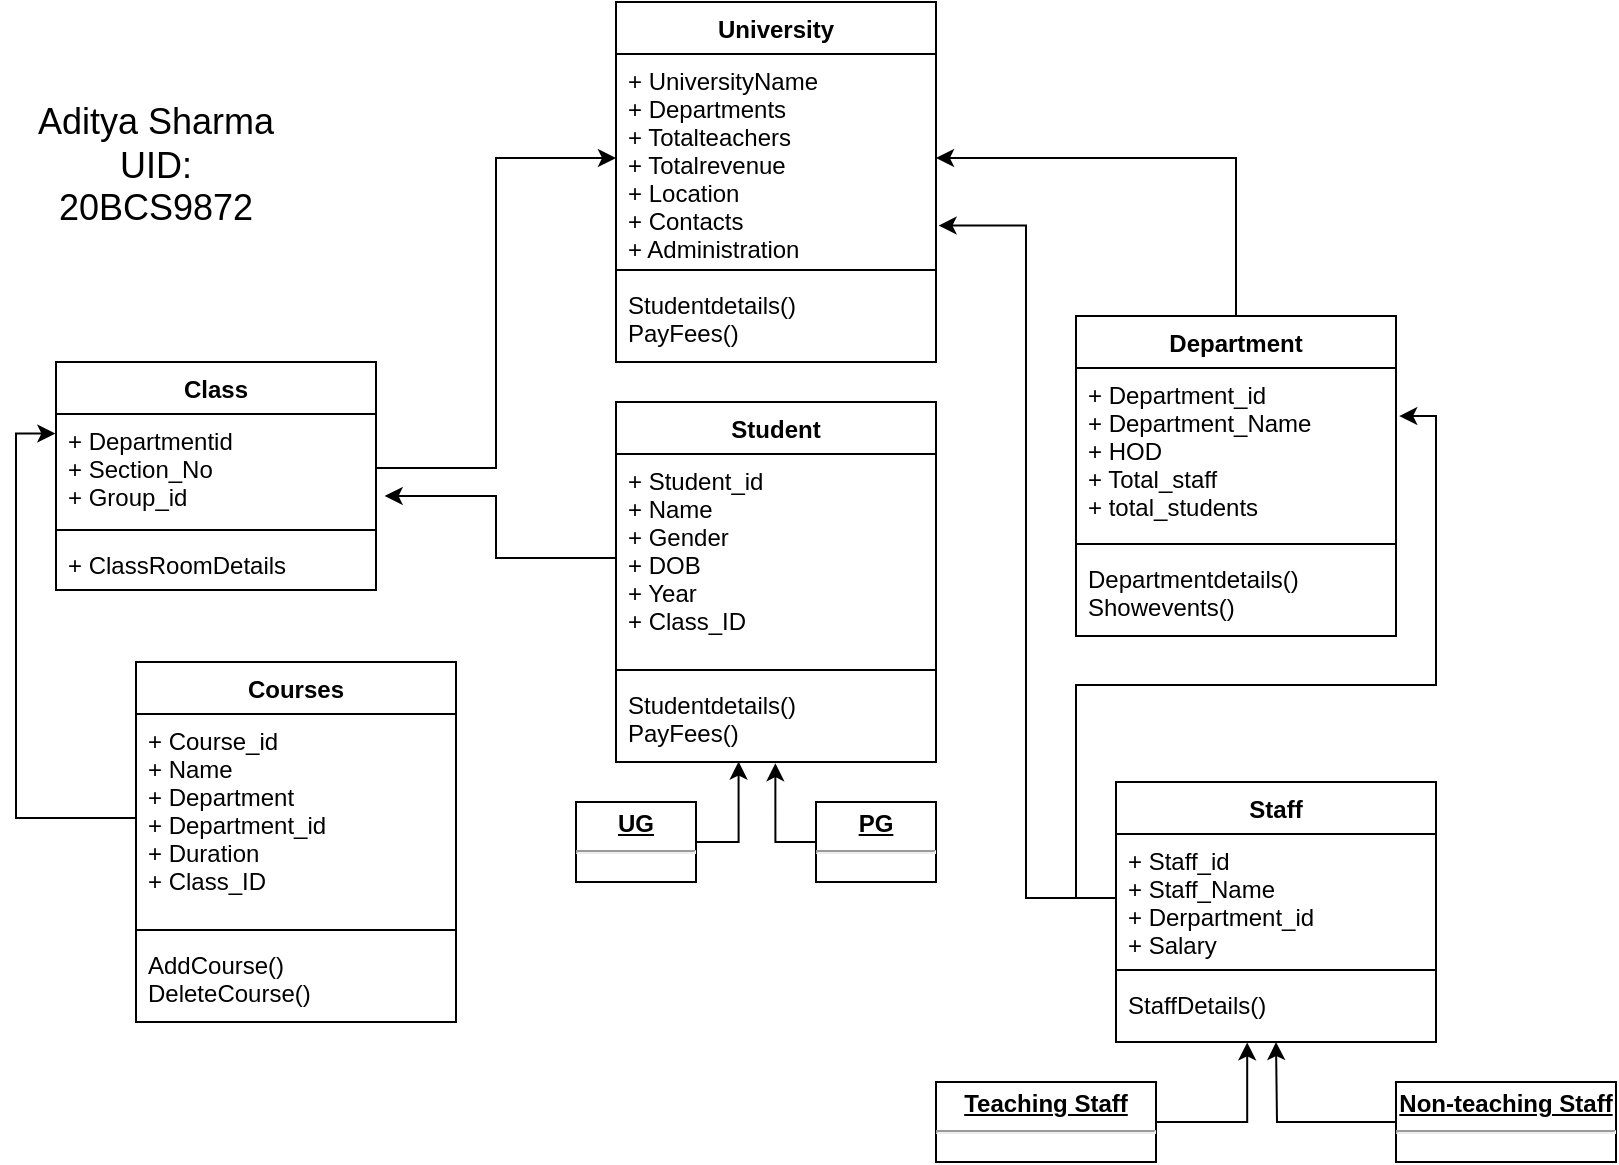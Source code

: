 <mxfile version="18.0.2" type="github">
  <diagram id="CS5cJx92sJc7KqQ-6qXz" name="Page-1">
    <mxGraphModel dx="1278" dy="1673" grid="1" gridSize="10" guides="1" tooltips="1" connect="1" arrows="1" fold="1" page="1" pageScale="1" pageWidth="850" pageHeight="1100" math="0" shadow="0">
      <root>
        <mxCell id="0" />
        <mxCell id="1" parent="0" />
        <mxCell id="mL2gaV0ALQwlTFhh_mKT-1" value="Class" style="swimlane;fontStyle=1;align=center;verticalAlign=top;childLayout=stackLayout;horizontal=1;startSize=26;horizontalStack=0;resizeParent=1;resizeParentMax=0;resizeLast=0;collapsible=1;marginBottom=0;" vertex="1" parent="1">
          <mxGeometry x="40" y="40" width="160" height="114" as="geometry" />
        </mxCell>
        <mxCell id="mL2gaV0ALQwlTFhh_mKT-2" value="+ Departmentid&#xa;+ Section_No&#xa;+ Group_id" style="text;strokeColor=none;fillColor=none;align=left;verticalAlign=top;spacingLeft=4;spacingRight=4;overflow=hidden;rotatable=0;points=[[0,0.5],[1,0.5]];portConstraint=eastwest;" vertex="1" parent="mL2gaV0ALQwlTFhh_mKT-1">
          <mxGeometry y="26" width="160" height="54" as="geometry" />
        </mxCell>
        <mxCell id="mL2gaV0ALQwlTFhh_mKT-3" value="" style="line;strokeWidth=1;fillColor=none;align=left;verticalAlign=middle;spacingTop=-1;spacingLeft=3;spacingRight=3;rotatable=0;labelPosition=right;points=[];portConstraint=eastwest;" vertex="1" parent="mL2gaV0ALQwlTFhh_mKT-1">
          <mxGeometry y="80" width="160" height="8" as="geometry" />
        </mxCell>
        <mxCell id="mL2gaV0ALQwlTFhh_mKT-4" value="+ ClassRoomDetails" style="text;strokeColor=none;fillColor=none;align=left;verticalAlign=top;spacingLeft=4;spacingRight=4;overflow=hidden;rotatable=0;points=[[0,0.5],[1,0.5]];portConstraint=eastwest;" vertex="1" parent="mL2gaV0ALQwlTFhh_mKT-1">
          <mxGeometry y="88" width="160" height="26" as="geometry" />
        </mxCell>
        <mxCell id="mL2gaV0ALQwlTFhh_mKT-5" value="Student" style="swimlane;fontStyle=1;align=center;verticalAlign=top;childLayout=stackLayout;horizontal=1;startSize=26;horizontalStack=0;resizeParent=1;resizeParentMax=0;resizeLast=0;collapsible=1;marginBottom=0;" vertex="1" parent="1">
          <mxGeometry x="320" y="60" width="160" height="180" as="geometry" />
        </mxCell>
        <mxCell id="mL2gaV0ALQwlTFhh_mKT-6" value="+ Student_id&#xa;+ Name&#xa;+ Gender&#xa;+ DOB&#xa;+ Year&#xa;+ Class_ID" style="text;strokeColor=none;fillColor=none;align=left;verticalAlign=top;spacingLeft=4;spacingRight=4;overflow=hidden;rotatable=0;points=[[0,0.5],[1,0.5]];portConstraint=eastwest;" vertex="1" parent="mL2gaV0ALQwlTFhh_mKT-5">
          <mxGeometry y="26" width="160" height="104" as="geometry" />
        </mxCell>
        <mxCell id="mL2gaV0ALQwlTFhh_mKT-7" value="" style="line;strokeWidth=1;fillColor=none;align=left;verticalAlign=middle;spacingTop=-1;spacingLeft=3;spacingRight=3;rotatable=0;labelPosition=right;points=[];portConstraint=eastwest;" vertex="1" parent="mL2gaV0ALQwlTFhh_mKT-5">
          <mxGeometry y="130" width="160" height="8" as="geometry" />
        </mxCell>
        <mxCell id="mL2gaV0ALQwlTFhh_mKT-8" value="Studentdetails()&#xa;PayFees()&#xa;" style="text;strokeColor=none;fillColor=none;align=left;verticalAlign=top;spacingLeft=4;spacingRight=4;overflow=hidden;rotatable=0;points=[[0,0.5],[1,0.5]];portConstraint=eastwest;" vertex="1" parent="mL2gaV0ALQwlTFhh_mKT-5">
          <mxGeometry y="138" width="160" height="42" as="geometry" />
        </mxCell>
        <mxCell id="mL2gaV0ALQwlTFhh_mKT-31" style="edgeStyle=orthogonalEdgeStyle;rounded=0;orthogonalLoop=1;jettySize=auto;html=1;" edge="1" parent="1" source="mL2gaV0ALQwlTFhh_mKT-9" target="mL2gaV0ALQwlTFhh_mKT-22">
          <mxGeometry relative="1" as="geometry" />
        </mxCell>
        <mxCell id="mL2gaV0ALQwlTFhh_mKT-9" value="Department" style="swimlane;fontStyle=1;align=center;verticalAlign=top;childLayout=stackLayout;horizontal=1;startSize=26;horizontalStack=0;resizeParent=1;resizeParentMax=0;resizeLast=0;collapsible=1;marginBottom=0;" vertex="1" parent="1">
          <mxGeometry x="550" y="17" width="160" height="160" as="geometry" />
        </mxCell>
        <mxCell id="mL2gaV0ALQwlTFhh_mKT-10" value="+ Department_id&#xa;+ Department_Name&#xa;+ HOD&#xa;+ Total_staff&#xa;+ total_students" style="text;strokeColor=none;fillColor=none;align=left;verticalAlign=top;spacingLeft=4;spacingRight=4;overflow=hidden;rotatable=0;points=[[0,0.5],[1,0.5]];portConstraint=eastwest;" vertex="1" parent="mL2gaV0ALQwlTFhh_mKT-9">
          <mxGeometry y="26" width="160" height="84" as="geometry" />
        </mxCell>
        <mxCell id="mL2gaV0ALQwlTFhh_mKT-11" value="" style="line;strokeWidth=1;fillColor=none;align=left;verticalAlign=middle;spacingTop=-1;spacingLeft=3;spacingRight=3;rotatable=0;labelPosition=right;points=[];portConstraint=eastwest;" vertex="1" parent="mL2gaV0ALQwlTFhh_mKT-9">
          <mxGeometry y="110" width="160" height="8" as="geometry" />
        </mxCell>
        <mxCell id="mL2gaV0ALQwlTFhh_mKT-12" value="Departmentdetails()&#xa;Showevents()" style="text;strokeColor=none;fillColor=none;align=left;verticalAlign=top;spacingLeft=4;spacingRight=4;overflow=hidden;rotatable=0;points=[[0,0.5],[1,0.5]];portConstraint=eastwest;" vertex="1" parent="mL2gaV0ALQwlTFhh_mKT-9">
          <mxGeometry y="118" width="160" height="42" as="geometry" />
        </mxCell>
        <mxCell id="mL2gaV0ALQwlTFhh_mKT-35" style="edgeStyle=orthogonalEdgeStyle;rounded=0;orthogonalLoop=1;jettySize=auto;html=1;exitX=1;exitY=0.5;exitDx=0;exitDy=0;entryX=0.383;entryY=0.995;entryDx=0;entryDy=0;entryPerimeter=0;" edge="1" parent="1" source="mL2gaV0ALQwlTFhh_mKT-13" target="mL2gaV0ALQwlTFhh_mKT-8">
          <mxGeometry relative="1" as="geometry" />
        </mxCell>
        <mxCell id="mL2gaV0ALQwlTFhh_mKT-13" value="&lt;p style=&quot;margin:0px;margin-top:4px;text-align:center;text-decoration:underline;&quot;&gt;&lt;b&gt;UG&lt;/b&gt;&lt;/p&gt;&lt;hr&gt;&lt;p style=&quot;margin:0px;margin-left:8px;&quot;&gt;&lt;br&gt;&lt;/p&gt;" style="verticalAlign=top;align=left;overflow=fill;fontSize=12;fontFamily=Helvetica;html=1;" vertex="1" parent="1">
          <mxGeometry x="300" y="260" width="60" height="40" as="geometry" />
        </mxCell>
        <mxCell id="mL2gaV0ALQwlTFhh_mKT-41" style="edgeStyle=orthogonalEdgeStyle;rounded=0;orthogonalLoop=1;jettySize=auto;html=1;exitX=0;exitY=0.5;exitDx=0;exitDy=0;entryX=0.498;entryY=1.014;entryDx=0;entryDy=0;entryPerimeter=0;fontSize=18;" edge="1" parent="1" source="mL2gaV0ALQwlTFhh_mKT-14" target="mL2gaV0ALQwlTFhh_mKT-8">
          <mxGeometry relative="1" as="geometry" />
        </mxCell>
        <mxCell id="mL2gaV0ALQwlTFhh_mKT-14" value="&lt;p style=&quot;margin:0px;margin-top:4px;text-align:center;text-decoration:underline;&quot;&gt;&lt;b&gt;PG&lt;/b&gt;&lt;/p&gt;&lt;hr&gt;&lt;p style=&quot;margin:0px;margin-left:8px;&quot;&gt;&lt;br&gt;&lt;/p&gt;" style="verticalAlign=top;align=left;overflow=fill;fontSize=12;fontFamily=Helvetica;html=1;" vertex="1" parent="1">
          <mxGeometry x="420" y="260" width="60" height="40" as="geometry" />
        </mxCell>
        <mxCell id="mL2gaV0ALQwlTFhh_mKT-15" value="Staff" style="swimlane;fontStyle=1;align=center;verticalAlign=top;childLayout=stackLayout;horizontal=1;startSize=26;horizontalStack=0;resizeParent=1;resizeParentMax=0;resizeLast=0;collapsible=1;marginBottom=0;" vertex="1" parent="1">
          <mxGeometry x="570" y="250" width="160" height="130" as="geometry" />
        </mxCell>
        <mxCell id="mL2gaV0ALQwlTFhh_mKT-16" value="+ Staff_id&#xa;+ Staff_Name&#xa;+ Derpartment_id&#xa;+ Salary" style="text;strokeColor=none;fillColor=none;align=left;verticalAlign=top;spacingLeft=4;spacingRight=4;overflow=hidden;rotatable=0;points=[[0,0.5],[1,0.5]];portConstraint=eastwest;" vertex="1" parent="mL2gaV0ALQwlTFhh_mKT-15">
          <mxGeometry y="26" width="160" height="64" as="geometry" />
        </mxCell>
        <mxCell id="mL2gaV0ALQwlTFhh_mKT-17" value="" style="line;strokeWidth=1;fillColor=none;align=left;verticalAlign=middle;spacingTop=-1;spacingLeft=3;spacingRight=3;rotatable=0;labelPosition=right;points=[];portConstraint=eastwest;" vertex="1" parent="mL2gaV0ALQwlTFhh_mKT-15">
          <mxGeometry y="90" width="160" height="8" as="geometry" />
        </mxCell>
        <mxCell id="mL2gaV0ALQwlTFhh_mKT-18" value="StaffDetails()" style="text;strokeColor=none;fillColor=none;align=left;verticalAlign=top;spacingLeft=4;spacingRight=4;overflow=hidden;rotatable=0;points=[[0,0.5],[1,0.5]];portConstraint=eastwest;" vertex="1" parent="mL2gaV0ALQwlTFhh_mKT-15">
          <mxGeometry y="98" width="160" height="32" as="geometry" />
        </mxCell>
        <mxCell id="mL2gaV0ALQwlTFhh_mKT-37" style="edgeStyle=orthogonalEdgeStyle;rounded=0;orthogonalLoop=1;jettySize=auto;html=1;exitX=1;exitY=0.5;exitDx=0;exitDy=0;entryX=0.41;entryY=1.006;entryDx=0;entryDy=0;entryPerimeter=0;" edge="1" parent="1" source="mL2gaV0ALQwlTFhh_mKT-19" target="mL2gaV0ALQwlTFhh_mKT-18">
          <mxGeometry relative="1" as="geometry" />
        </mxCell>
        <mxCell id="mL2gaV0ALQwlTFhh_mKT-19" value="&lt;p style=&quot;margin:0px;margin-top:4px;text-align:center;text-decoration:underline;&quot;&gt;&lt;b&gt;Teaching Staff&lt;/b&gt;&lt;/p&gt;&lt;hr&gt;&lt;p style=&quot;margin:0px;margin-left:8px;&quot;&gt;&lt;br&gt;&lt;/p&gt;" style="verticalAlign=top;align=left;overflow=fill;fontSize=12;fontFamily=Helvetica;html=1;" vertex="1" parent="1">
          <mxGeometry x="480" y="400" width="110" height="40" as="geometry" />
        </mxCell>
        <mxCell id="mL2gaV0ALQwlTFhh_mKT-38" style="edgeStyle=orthogonalEdgeStyle;rounded=0;orthogonalLoop=1;jettySize=auto;html=1;" edge="1" parent="1" source="mL2gaV0ALQwlTFhh_mKT-20">
          <mxGeometry relative="1" as="geometry">
            <mxPoint x="650" y="380" as="targetPoint" />
          </mxGeometry>
        </mxCell>
        <mxCell id="mL2gaV0ALQwlTFhh_mKT-20" value="&lt;p style=&quot;margin:0px;margin-top:4px;text-align:center;text-decoration:underline;&quot;&gt;&lt;b&gt;Non-teaching Staff&lt;/b&gt;&lt;/p&gt;&lt;hr&gt;&lt;p style=&quot;margin:0px;margin-left:8px;&quot;&gt;&lt;br&gt;&lt;/p&gt;" style="verticalAlign=top;align=left;overflow=fill;fontSize=12;fontFamily=Helvetica;html=1;" vertex="1" parent="1">
          <mxGeometry x="710" y="400" width="110" height="40" as="geometry" />
        </mxCell>
        <mxCell id="mL2gaV0ALQwlTFhh_mKT-21" value="University" style="swimlane;fontStyle=1;align=center;verticalAlign=top;childLayout=stackLayout;horizontal=1;startSize=26;horizontalStack=0;resizeParent=1;resizeParentMax=0;resizeLast=0;collapsible=1;marginBottom=0;" vertex="1" parent="1">
          <mxGeometry x="320" y="-140" width="160" height="180" as="geometry" />
        </mxCell>
        <mxCell id="mL2gaV0ALQwlTFhh_mKT-22" value="+ UniversityName&#xa;+ Departments&#xa;+ Totalteachers&#xa;+ Totalrevenue&#xa;+ Location&#xa;+ Contacts&#xa;+ Administration" style="text;strokeColor=none;fillColor=none;align=left;verticalAlign=top;spacingLeft=4;spacingRight=4;overflow=hidden;rotatable=0;points=[[0,0.5],[1,0.5]];portConstraint=eastwest;" vertex="1" parent="mL2gaV0ALQwlTFhh_mKT-21">
          <mxGeometry y="26" width="160" height="104" as="geometry" />
        </mxCell>
        <mxCell id="mL2gaV0ALQwlTFhh_mKT-23" value="" style="line;strokeWidth=1;fillColor=none;align=left;verticalAlign=middle;spacingTop=-1;spacingLeft=3;spacingRight=3;rotatable=0;labelPosition=right;points=[];portConstraint=eastwest;" vertex="1" parent="mL2gaV0ALQwlTFhh_mKT-21">
          <mxGeometry y="130" width="160" height="8" as="geometry" />
        </mxCell>
        <mxCell id="mL2gaV0ALQwlTFhh_mKT-24" value="Studentdetails()&#xa;PayFees()&#xa;" style="text;strokeColor=none;fillColor=none;align=left;verticalAlign=top;spacingLeft=4;spacingRight=4;overflow=hidden;rotatable=0;points=[[0,0.5],[1,0.5]];portConstraint=eastwest;" vertex="1" parent="mL2gaV0ALQwlTFhh_mKT-21">
          <mxGeometry y="138" width="160" height="42" as="geometry" />
        </mxCell>
        <mxCell id="mL2gaV0ALQwlTFhh_mKT-25" value="Courses" style="swimlane;fontStyle=1;align=center;verticalAlign=top;childLayout=stackLayout;horizontal=1;startSize=26;horizontalStack=0;resizeParent=1;resizeParentMax=0;resizeLast=0;collapsible=1;marginBottom=0;" vertex="1" parent="1">
          <mxGeometry x="80" y="190" width="160" height="180" as="geometry" />
        </mxCell>
        <mxCell id="mL2gaV0ALQwlTFhh_mKT-26" value="+ Course_id&#xa;+ Name&#xa;+ Department&#xa;+ Department_id&#xa;+ Duration&#xa;+ Class_ID" style="text;strokeColor=none;fillColor=none;align=left;verticalAlign=top;spacingLeft=4;spacingRight=4;overflow=hidden;rotatable=0;points=[[0,0.5],[1,0.5]];portConstraint=eastwest;" vertex="1" parent="mL2gaV0ALQwlTFhh_mKT-25">
          <mxGeometry y="26" width="160" height="104" as="geometry" />
        </mxCell>
        <mxCell id="mL2gaV0ALQwlTFhh_mKT-27" value="" style="line;strokeWidth=1;fillColor=none;align=left;verticalAlign=middle;spacingTop=-1;spacingLeft=3;spacingRight=3;rotatable=0;labelPosition=right;points=[];portConstraint=eastwest;" vertex="1" parent="mL2gaV0ALQwlTFhh_mKT-25">
          <mxGeometry y="130" width="160" height="8" as="geometry" />
        </mxCell>
        <mxCell id="mL2gaV0ALQwlTFhh_mKT-28" value="AddCourse()&#xa;DeleteCourse()" style="text;strokeColor=none;fillColor=none;align=left;verticalAlign=top;spacingLeft=4;spacingRight=4;overflow=hidden;rotatable=0;points=[[0,0.5],[1,0.5]];portConstraint=eastwest;" vertex="1" parent="mL2gaV0ALQwlTFhh_mKT-25">
          <mxGeometry y="138" width="160" height="42" as="geometry" />
        </mxCell>
        <mxCell id="mL2gaV0ALQwlTFhh_mKT-29" style="edgeStyle=orthogonalEdgeStyle;rounded=0;orthogonalLoop=1;jettySize=auto;html=1;exitX=1;exitY=0.5;exitDx=0;exitDy=0;" edge="1" parent="1" source="mL2gaV0ALQwlTFhh_mKT-2" target="mL2gaV0ALQwlTFhh_mKT-22">
          <mxGeometry relative="1" as="geometry" />
        </mxCell>
        <mxCell id="mL2gaV0ALQwlTFhh_mKT-30" style="edgeStyle=orthogonalEdgeStyle;rounded=0;orthogonalLoop=1;jettySize=auto;html=1;entryX=1.027;entryY=0.759;entryDx=0;entryDy=0;entryPerimeter=0;" edge="1" parent="1" source="mL2gaV0ALQwlTFhh_mKT-6" target="mL2gaV0ALQwlTFhh_mKT-2">
          <mxGeometry relative="1" as="geometry" />
        </mxCell>
        <mxCell id="mL2gaV0ALQwlTFhh_mKT-32" style="edgeStyle=orthogonalEdgeStyle;rounded=0;orthogonalLoop=1;jettySize=auto;html=1;entryX=1.008;entryY=0.825;entryDx=0;entryDy=0;entryPerimeter=0;" edge="1" parent="1" source="mL2gaV0ALQwlTFhh_mKT-16" target="mL2gaV0ALQwlTFhh_mKT-22">
          <mxGeometry relative="1" as="geometry" />
        </mxCell>
        <mxCell id="mL2gaV0ALQwlTFhh_mKT-34" style="edgeStyle=orthogonalEdgeStyle;rounded=0;orthogonalLoop=1;jettySize=auto;html=1;entryX=1.01;entryY=0.286;entryDx=0;entryDy=0;entryPerimeter=0;" edge="1" parent="1" source="mL2gaV0ALQwlTFhh_mKT-16" target="mL2gaV0ALQwlTFhh_mKT-10">
          <mxGeometry relative="1" as="geometry" />
        </mxCell>
        <mxCell id="mL2gaV0ALQwlTFhh_mKT-39" style="edgeStyle=orthogonalEdgeStyle;rounded=0;orthogonalLoop=1;jettySize=auto;html=1;entryX=-0.002;entryY=0.181;entryDx=0;entryDy=0;entryPerimeter=0;" edge="1" parent="1" source="mL2gaV0ALQwlTFhh_mKT-26" target="mL2gaV0ALQwlTFhh_mKT-2">
          <mxGeometry relative="1" as="geometry" />
        </mxCell>
        <mxCell id="mL2gaV0ALQwlTFhh_mKT-40" value="&lt;font style=&quot;font-size: 18px;&quot;&gt;Aditya Sharma&lt;br&gt;UID: 20BCS9872&lt;/font&gt;" style="text;html=1;strokeColor=none;fillColor=none;align=center;verticalAlign=middle;whiteSpace=wrap;rounded=0;" vertex="1" parent="1">
          <mxGeometry x="20" y="-97" width="140" height="77" as="geometry" />
        </mxCell>
      </root>
    </mxGraphModel>
  </diagram>
</mxfile>
